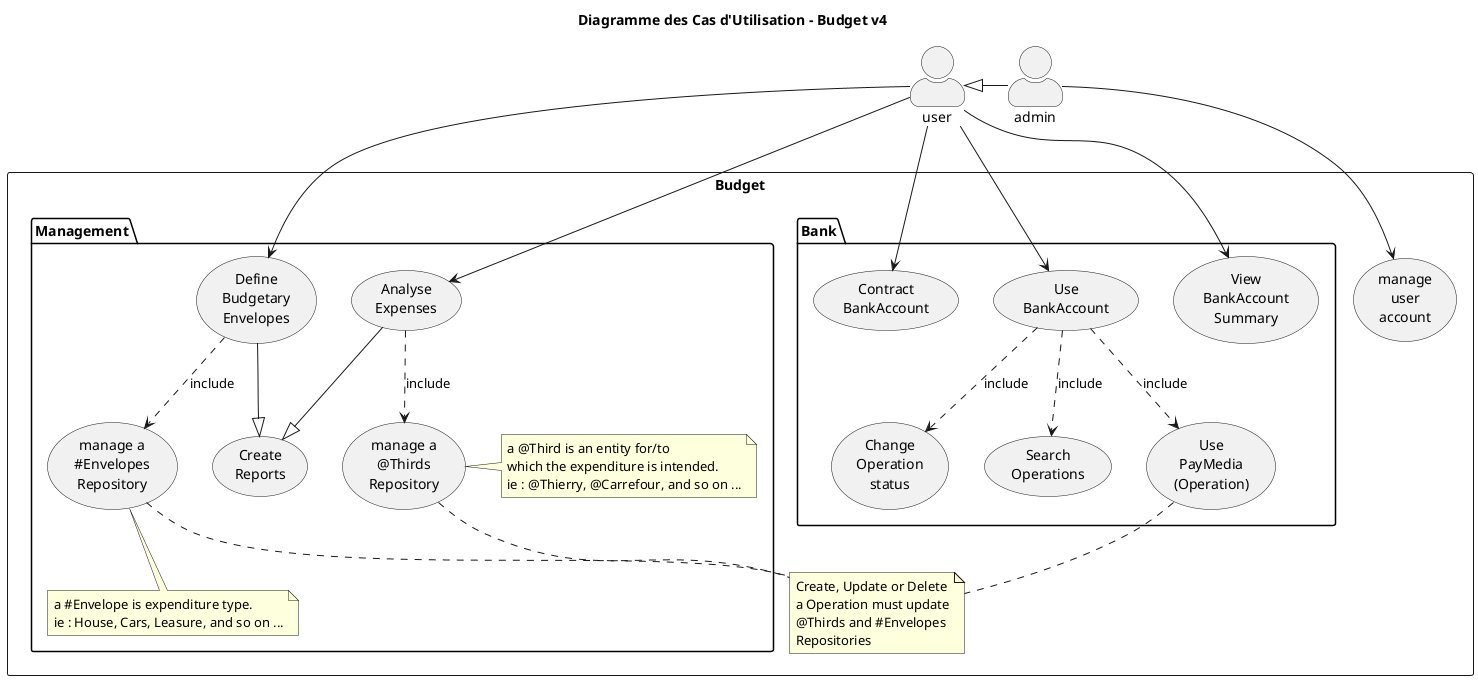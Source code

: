 @startuml
title Diagramme des Cas d'Utilisation - Budget v4
'skinparam handwritten true
skinparam actorStyle awesome

'left to right direction

actor user as U
admin as A

U <|- A

rectangle Budget {
  usecase C_U as "manage
   user
   account"

  package Bank {
    usecase C_BA  as "Contract
    BankAccount"
    usecase U_BA as "Use
     BankAccount"
    usecase U_PM as "Use
     PayMedia
     (Operation)"
    usecase V_BAS as "View
     BankAccount
     Summary"
    usecase C_TS as "Change
     Operation
     status"
    usecase S_T as "Search
     Operations"
  }

  Package Management {
    usecase E_A as "Analyse
     Expenses"
    usecase C_R as "Create
     Reports"
    usecase B_E as "Define
     Budgetary
     Envelopes"
    usecase M_HR as "manage a
     #Envelopes
     Repository"
    usecase M_PR as "manage a
     @Thirds
     Repository"

     note bottom of M_HR
       a #Envelope is expenditure type.
       ie : House, Cars, Leasure, and so on ...
     end note

     note right of M_PR
       a @Third is an entity for/to
       which the expenditure is intended.
       ie : @Thierry, @Carrefour, and so on ...
     end note
  }

  note as HR_UPDATE_NOTE
    Create, Update or Delete
    a Operation must update
    @Thirds and #Envelopes
    Repositories
  end note
}

A --> C_U
U -left-> C_BA
U -left-> U_BA
U -left-> V_BAS
U_BA ..> U_PM : include
U_BA ..> C_TS : include
U_BA ..> S_T : include
U --> E_A
U --> B_E
E_A --|> C_R
B_E --|> C_R
B_E ..> M_HR : include
E_A ..> M_PR : include



U_PM .. HR_UPDATE_NOTE
M_HR .. HR_UPDATE_NOTE
M_PR .. HR_UPDATE_NOTE

@enduml
